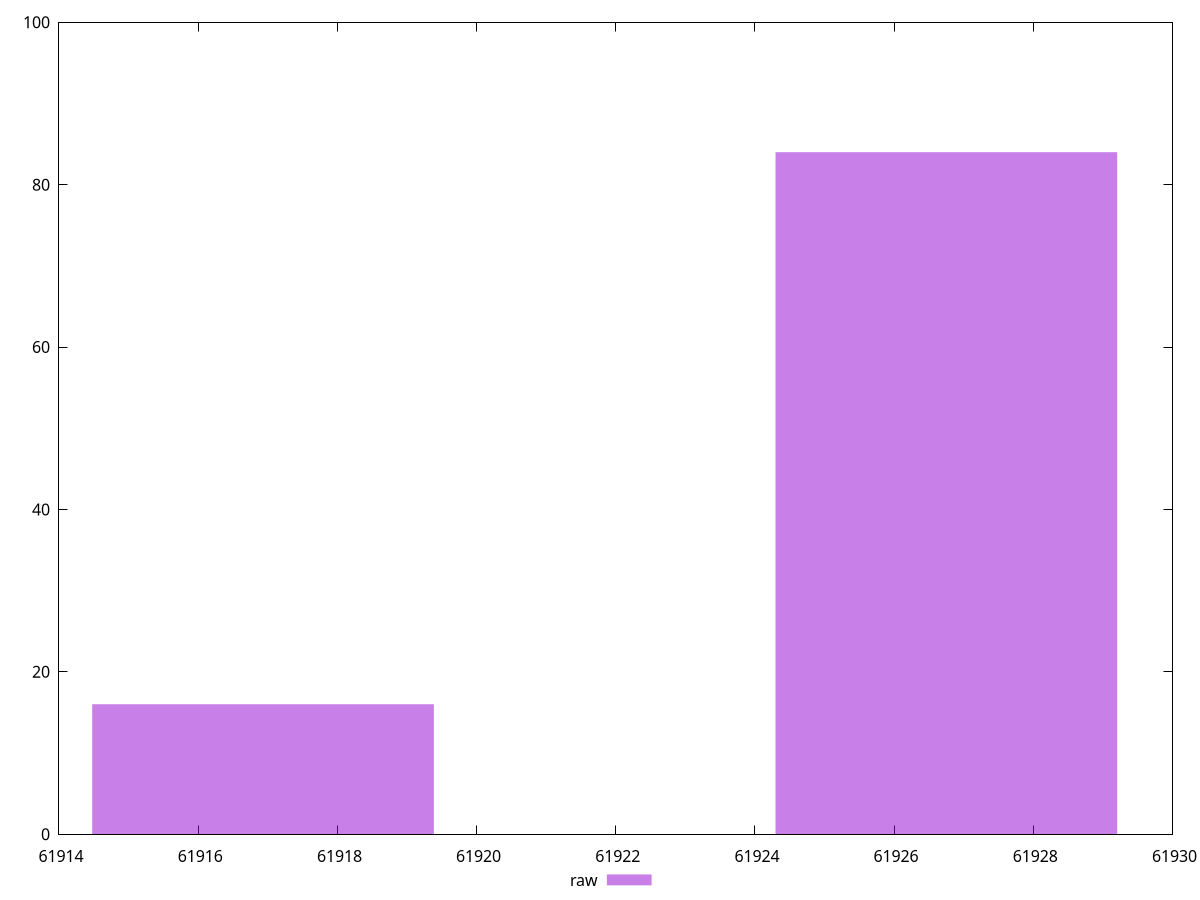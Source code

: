 reset
set terminal svg size 640, 490 enhanced background rgb 'white'
set output "report_00007_2020-12-11T15:55:29.892Z/total-byte-weight/samples/pages+cached+noexternal+nofonts+nosvg+noimg+nocss/raw/histogram.svg"

$raw <<EOF
61926.750455039684 84
61916.9317218139 16
EOF

set key outside below
set boxwidth 4.909366612893585
set yrange [0:100]
set style fill transparent solid 0.5 noborder

plot \
  $raw title "raw" with boxes, \


reset